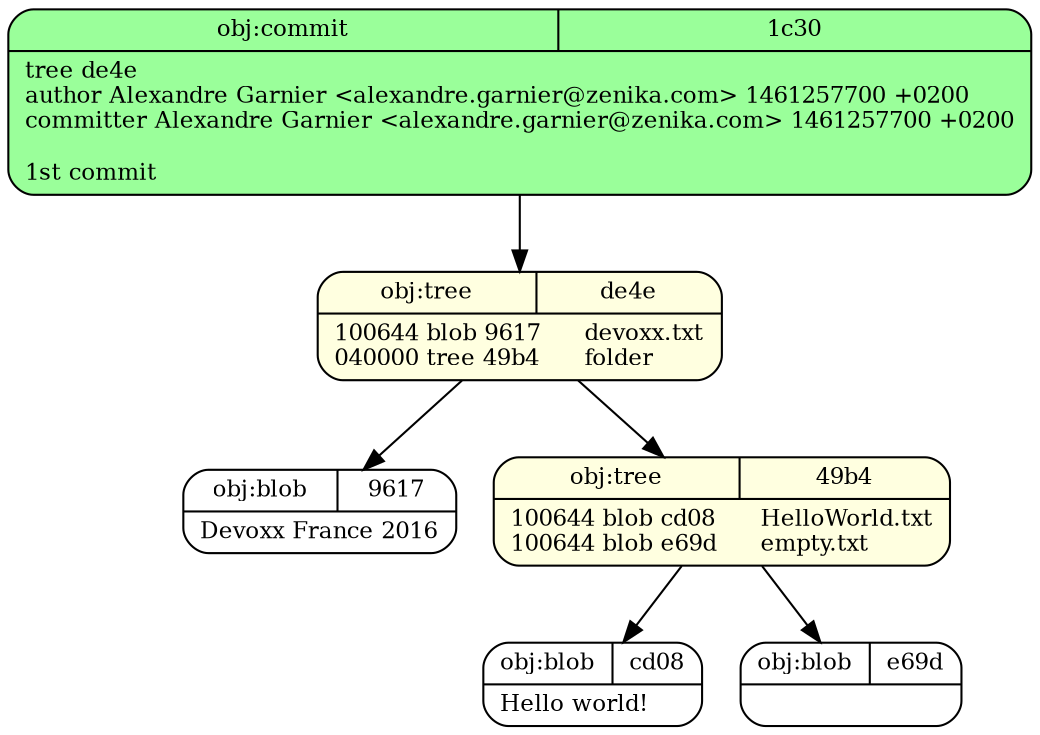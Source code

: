 digraph structs {
  node [shape=record,fontsize=11];
  rankdir="TB";
  _1c30 [fillcolor="palegreen1", style="filled,rounded", label="{{obj:commit|1c30}|tree\ de4e\lauthor\ Alexandre\ Garnier\ \<alexandre\.garnier\@zenika\.com\>\ 1461257700\ \+0200\lcommitter\ Alexandre\ Garnier\ \<alexandre\.garnier\@zenika\.com\>\ 1461257700\ \+0200\l\l1st\ commit\l}"]
  _1c30 -> _de4e
  _de4e [fillcolor="lightyellow", style="filled,rounded", label="{{obj:tree|de4e}|100644\ blob\ 9617\	devoxx\.txt\l040000\ tree\ 49b4\	folder\l}"]
  _de4e -> _9617
  _de4e -> _49b4
  _cd08 [fillcolor="white", style="filled,rounded", label="{{obj:blob|cd08}|Hello\ world\!\l}"]
  _e69d [fillcolor="white", style="filled,rounded", label="{{obj:blob|e69d}|}"]
  _49b4 [fillcolor="lightyellow", style="filled,rounded", label="{{obj:tree|49b4}|100644\ blob\ cd08\	HelloWorld\.txt\l100644\ blob\ e69d\	empty\.txt\l}"]
  _49b4 -> _cd08
  _49b4 -> _e69d
  _9617 [fillcolor="white", style="filled,rounded", label="{{obj:blob|9617}|Devoxx\ France\ 2016\l}"]
}
